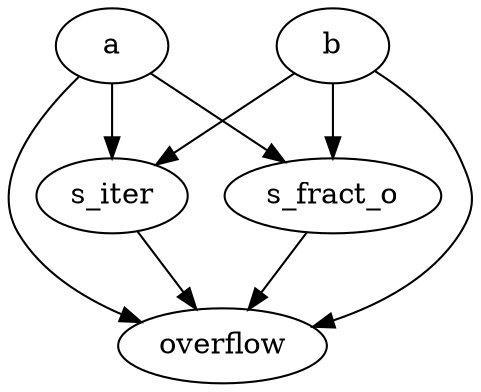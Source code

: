 strict digraph "" {
	a	[complexity=10,
		importance=0.575757401543,
		rank=0.0575757401543];
	overflow	[complexity=0,
		importance=0.303030058904,
		rank=0.0];
	a -> overflow;
	s_iter	[complexity=7,
		importance=0.454545314723,
		rank=0.0649350449604];
	a -> s_iter;
	s_fract_o	[complexity=7,
		importance=0.454545314723,
		rank=0.0649350449604];
	a -> s_fract_o;
	b	[complexity=10,
		importance=0.575757401543,
		rank=0.0575757401543];
	b -> overflow;
	b -> s_iter;
	b -> s_fract_o;
	s_iter -> overflow;
	s_fract_o -> overflow;
}

